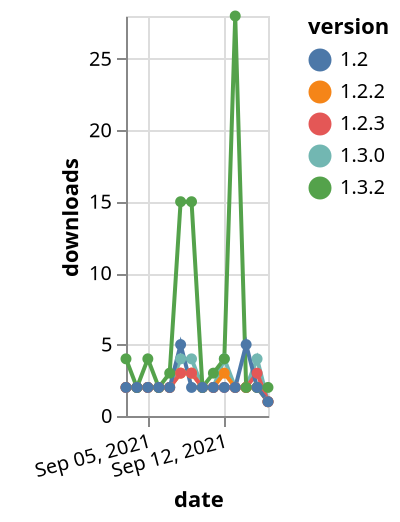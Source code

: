 {"$schema": "https://vega.github.io/schema/vega-lite/v5.json", "description": "A simple bar chart with embedded data.", "data": {"values": [{"date": "2021-09-03", "total": 1808, "delta": 2, "version": "1.3.0"}, {"date": "2021-09-04", "total": 1810, "delta": 2, "version": "1.3.0"}, {"date": "2021-09-05", "total": 1812, "delta": 2, "version": "1.3.0"}, {"date": "2021-09-06", "total": 1814, "delta": 2, "version": "1.3.0"}, {"date": "2021-09-07", "total": 1816, "delta": 2, "version": "1.3.0"}, {"date": "2021-09-08", "total": 1820, "delta": 4, "version": "1.3.0"}, {"date": "2021-09-09", "total": 1824, "delta": 4, "version": "1.3.0"}, {"date": "2021-09-10", "total": 1826, "delta": 2, "version": "1.3.0"}, {"date": "2021-09-11", "total": 1828, "delta": 2, "version": "1.3.0"}, {"date": "2021-09-12", "total": 1832, "delta": 4, "version": "1.3.0"}, {"date": "2021-09-13", "total": 1834, "delta": 2, "version": "1.3.0"}, {"date": "2021-09-14", "total": 1836, "delta": 2, "version": "1.3.0"}, {"date": "2021-09-15", "total": 1840, "delta": 4, "version": "1.3.0"}, {"date": "2021-09-16", "total": 1841, "delta": 1, "version": "1.3.0"}, {"date": "2021-09-03", "total": 2093, "delta": 2, "version": "1.2.2"}, {"date": "2021-09-04", "total": 2095, "delta": 2, "version": "1.2.2"}, {"date": "2021-09-05", "total": 2097, "delta": 2, "version": "1.2.2"}, {"date": "2021-09-06", "total": 2099, "delta": 2, "version": "1.2.2"}, {"date": "2021-09-07", "total": 2101, "delta": 2, "version": "1.2.2"}, {"date": "2021-09-08", "total": 2104, "delta": 3, "version": "1.2.2"}, {"date": "2021-09-09", "total": 2107, "delta": 3, "version": "1.2.2"}, {"date": "2021-09-10", "total": 2109, "delta": 2, "version": "1.2.2"}, {"date": "2021-09-11", "total": 2111, "delta": 2, "version": "1.2.2"}, {"date": "2021-09-12", "total": 2114, "delta": 3, "version": "1.2.2"}, {"date": "2021-09-13", "total": 2116, "delta": 2, "version": "1.2.2"}, {"date": "2021-09-14", "total": 2118, "delta": 2, "version": "1.2.2"}, {"date": "2021-09-15", "total": 2120, "delta": 2, "version": "1.2.2"}, {"date": "2021-09-16", "total": 2121, "delta": 1, "version": "1.2.2"}, {"date": "2021-09-03", "total": 1866, "delta": 2, "version": "1.2.3"}, {"date": "2021-09-04", "total": 1868, "delta": 2, "version": "1.2.3"}, {"date": "2021-09-05", "total": 1870, "delta": 2, "version": "1.2.3"}, {"date": "2021-09-06", "total": 1872, "delta": 2, "version": "1.2.3"}, {"date": "2021-09-07", "total": 1874, "delta": 2, "version": "1.2.3"}, {"date": "2021-09-08", "total": 1877, "delta": 3, "version": "1.2.3"}, {"date": "2021-09-09", "total": 1880, "delta": 3, "version": "1.2.3"}, {"date": "2021-09-10", "total": 1882, "delta": 2, "version": "1.2.3"}, {"date": "2021-09-11", "total": 1884, "delta": 2, "version": "1.2.3"}, {"date": "2021-09-12", "total": 1886, "delta": 2, "version": "1.2.3"}, {"date": "2021-09-13", "total": 1888, "delta": 2, "version": "1.2.3"}, {"date": "2021-09-14", "total": 1890, "delta": 2, "version": "1.2.3"}, {"date": "2021-09-15", "total": 1893, "delta": 3, "version": "1.2.3"}, {"date": "2021-09-16", "total": 1894, "delta": 1, "version": "1.2.3"}, {"date": "2021-09-03", "total": 951, "delta": 4, "version": "1.3.2"}, {"date": "2021-09-04", "total": 953, "delta": 2, "version": "1.3.2"}, {"date": "2021-09-05", "total": 957, "delta": 4, "version": "1.3.2"}, {"date": "2021-09-06", "total": 959, "delta": 2, "version": "1.3.2"}, {"date": "2021-09-07", "total": 962, "delta": 3, "version": "1.3.2"}, {"date": "2021-09-08", "total": 977, "delta": 15, "version": "1.3.2"}, {"date": "2021-09-09", "total": 992, "delta": 15, "version": "1.3.2"}, {"date": "2021-09-10", "total": 994, "delta": 2, "version": "1.3.2"}, {"date": "2021-09-11", "total": 997, "delta": 3, "version": "1.3.2"}, {"date": "2021-09-12", "total": 1001, "delta": 4, "version": "1.3.2"}, {"date": "2021-09-13", "total": 1029, "delta": 28, "version": "1.3.2"}, {"date": "2021-09-14", "total": 1031, "delta": 2, "version": "1.3.2"}, {"date": "2021-09-15", "total": 1033, "delta": 2, "version": "1.3.2"}, {"date": "2021-09-16", "total": 1035, "delta": 2, "version": "1.3.2"}, {"date": "2021-09-03", "total": 2599, "delta": 2, "version": "1.2"}, {"date": "2021-09-04", "total": 2601, "delta": 2, "version": "1.2"}, {"date": "2021-09-05", "total": 2603, "delta": 2, "version": "1.2"}, {"date": "2021-09-06", "total": 2605, "delta": 2, "version": "1.2"}, {"date": "2021-09-07", "total": 2607, "delta": 2, "version": "1.2"}, {"date": "2021-09-08", "total": 2612, "delta": 5, "version": "1.2"}, {"date": "2021-09-09", "total": 2614, "delta": 2, "version": "1.2"}, {"date": "2021-09-10", "total": 2616, "delta": 2, "version": "1.2"}, {"date": "2021-09-11", "total": 2618, "delta": 2, "version": "1.2"}, {"date": "2021-09-12", "total": 2620, "delta": 2, "version": "1.2"}, {"date": "2021-09-13", "total": 2622, "delta": 2, "version": "1.2"}, {"date": "2021-09-14", "total": 2627, "delta": 5, "version": "1.2"}, {"date": "2021-09-15", "total": 2629, "delta": 2, "version": "1.2"}, {"date": "2021-09-16", "total": 2630, "delta": 1, "version": "1.2"}]}, "width": "container", "mark": {"type": "line", "point": {"filled": true}}, "encoding": {"x": {"field": "date", "type": "temporal", "timeUnit": "yearmonthdate", "title": "date", "axis": {"labelAngle": -15}}, "y": {"field": "delta", "type": "quantitative", "title": "downloads"}, "color": {"field": "version", "type": "nominal"}, "tooltip": {"field": "delta"}}}